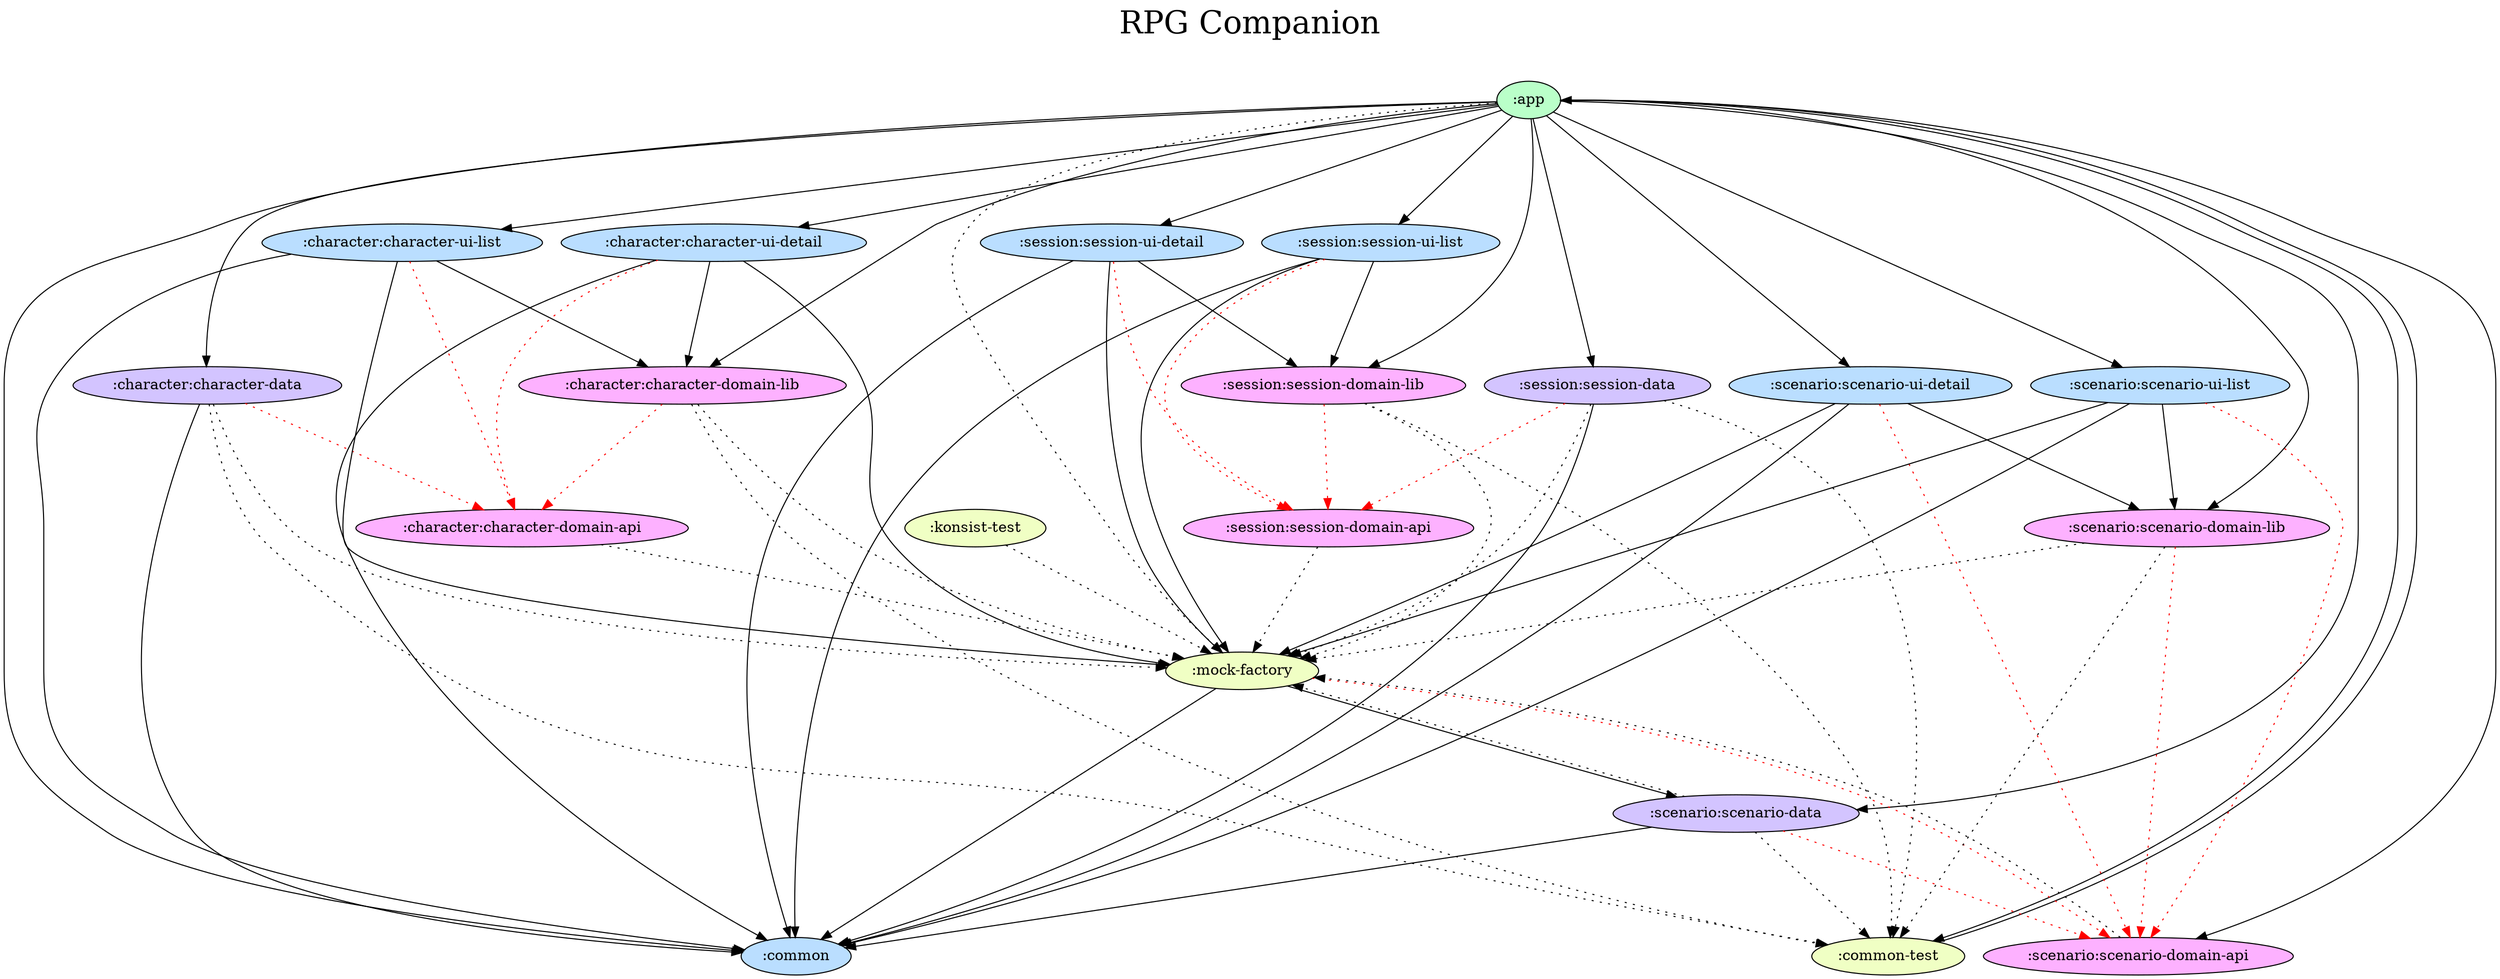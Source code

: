 digraph {
  graph [label="RPG Companion\n ",labelloc=t,fontsize=30,ranksep=1.4];
  node [style=filled, fillcolor="#bbbbbb"];
  rankdir=TB;

  # Projects

  ":app" [fillcolor="#baffc9"];
  ":character:character-data" [fillcolor="#d3c4ff"];
  ":character:character-domain-api" [fillcolor="#fdb1ff"];
  ":character:character-domain-lib" [fillcolor="#fdb1ff"];
  ":character:character-ui-detail" [fillcolor="#badeff"];
  ":character:character-ui-list" [fillcolor="#badeff"];
  ":common" [fillcolor="#badeff"];
  ":common-test" [fillcolor="#f0ffc4"];
  ":konsist-test" [fillcolor="#f0ffc4"];
  ":mock-factory" [fillcolor="#f0ffc4"];
  ":scenario:scenario-data" [fillcolor="#d3c4ff"];
  ":scenario:scenario-domain-api" [fillcolor="#fdb1ff"];
  ":scenario:scenario-domain-lib" [fillcolor="#fdb1ff"];
  ":scenario:scenario-ui-detail" [fillcolor="#badeff"];
  ":scenario:scenario-ui-list" [fillcolor="#badeff"];
  ":session:session-data" [fillcolor="#d3c4ff"];
  ":session:session-domain-api" [fillcolor="#fdb1ff"];
  ":session:session-domain-lib" [fillcolor="#fdb1ff"];
  ":session:session-ui-detail" [fillcolor="#badeff"];
  ":session:session-ui-list" [fillcolor="#badeff"];

  {rank = same;}

  # Dependencies

  ":app" -> ":common" [style=filled, style=filled]
  ":app" -> ":mock-factory" [style=filled, style=dotted]
  ":app" -> ":character:character-data" [style=filled]
  ":app" -> ":character:character-domain-lib" [style=filled]
  ":app" -> ":character:character-ui-detail" [style=filled]
  ":app" -> ":character:character-ui-list" [style=filled]
  ":app" -> ":scenario:scenario-data" [style=filled, style=filled]
  ":app" -> ":scenario:scenario-domain-lib" [style=filled, style=filled]
  ":app" -> ":scenario:scenario-ui-detail" [style=filled, style=filled]
  ":app" -> ":scenario:scenario-ui-list" [style=filled, style=filled]
  ":app" -> ":session:session-data" [style=filled]
  ":app" -> ":session:session-domain-lib" [style=filled]
  ":app" -> ":session:session-ui-detail" [style=filled]
  ":app" -> ":session:session-ui-list" [style=filled]
  ":app" -> ":common-test" [style=filled]
  ":app" -> ":scenario:scenario-domain-api" [style=filled]
  ":common-test" -> ":app" [style=filled]
  ":mock-factory" -> ":scenario:scenario-domain-api" [color=red,style=dotted]
  ":mock-factory" -> ":common" [style=filled]
  ":mock-factory" -> ":scenario:scenario-data" [style=filled]
  ":konsist-test" -> ":mock-factory" [style=dotted]
  ":character:character-domain-lib" -> ":character:character-domain-api" [color=red,style=dotted]
  ":character:character-domain-lib" -> ":mock-factory" [style=dotted]
  ":character:character-domain-lib" -> ":common-test" [style=dotted]
  ":character:character-domain-api" -> ":mock-factory" [style=dotted]
  ":character:character-ui-detail" -> ":character:character-domain-api" [color=red,style=dotted]
  ":character:character-ui-detail" -> ":common" [style=filled]
  ":character:character-ui-detail" -> ":mock-factory" [style=filled]
  ":character:character-ui-detail" -> ":character:character-domain-lib" [style=filled]
  ":character:character-ui-list" -> ":character:character-domain-api" [color=red,style=dotted]
  ":character:character-ui-list" -> ":common" [style=filled]
  ":character:character-ui-list" -> ":mock-factory" [style=filled]
  ":character:character-ui-list" -> ":character:character-domain-lib" [style=filled]
  ":character:character-data" -> ":character:character-domain-api" [color=red,style=dotted]
  ":character:character-data" -> ":common" [style=filled]
  ":character:character-data" -> ":mock-factory" [style=dotted]
  ":character:character-data" -> ":common-test" [style=dotted]
  ":scenario:scenario-domain-api" -> ":mock-factory" [style=dotted]
  ":scenario:scenario-ui-list" -> ":scenario:scenario-domain-api" [color=red,style=dotted]
  ":scenario:scenario-ui-list" -> ":common" [style=filled]
  ":scenario:scenario-ui-list" -> ":mock-factory" [style=filled]
  ":scenario:scenario-ui-list" -> ":scenario:scenario-domain-lib" [style=filled]
  ":scenario:scenario-domain-lib" -> ":scenario:scenario-domain-api" [color=red,style=dotted]
  ":scenario:scenario-domain-lib" -> ":mock-factory" [style=dotted]
  ":scenario:scenario-domain-lib" -> ":common-test" [style=dotted]
  ":scenario:scenario-data" -> ":scenario:scenario-domain-api" [color=red,style=dotted]
  ":scenario:scenario-data" -> ":common" [style=filled]
  ":scenario:scenario-data" -> ":mock-factory" [style=dotted]
  ":scenario:scenario-data" -> ":common-test" [style=dotted]
  ":scenario:scenario-ui-detail" -> ":scenario:scenario-domain-api" [color=red,style=dotted]
  ":scenario:scenario-ui-detail" -> ":common" [style=filled]
  ":scenario:scenario-ui-detail" -> ":mock-factory" [style=filled]
  ":scenario:scenario-ui-detail" -> ":scenario:scenario-domain-lib" [style=filled]
  ":session:session-data" -> ":session:session-domain-api" [color=red,style=dotted]
  ":session:session-data" -> ":common" [style=filled]
  ":session:session-data" -> ":mock-factory" [style=dotted]
  ":session:session-data" -> ":common-test" [style=dotted]
  ":session:session-domain-api" -> ":mock-factory" [style=dotted]
  ":session:session-ui-detail" -> ":session:session-domain-api" [color=red,style=dotted]
  ":session:session-ui-detail" -> ":common" [style=filled]
  ":session:session-ui-detail" -> ":mock-factory" [style=filled]
  ":session:session-ui-detail" -> ":session:session-domain-lib" [style=filled]
  ":session:session-domain-lib" -> ":session:session-domain-api" [color=red,style=dotted]
  ":session:session-domain-lib" -> ":mock-factory" [style=dotted]
  ":session:session-domain-lib" -> ":common-test" [style=dotted]
  ":session:session-ui-list" -> ":session:session-domain-api" [color=red,style=dotted]
  ":session:session-ui-list" -> ":common" [style=filled]
  ":session:session-ui-list" -> ":mock-factory" [style=filled]
  ":session:session-ui-list" -> ":session:session-domain-lib" [style=filled]
}
